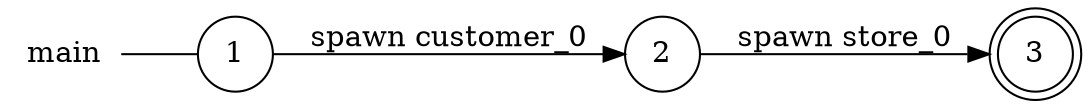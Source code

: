 digraph main {
	rankdir="LR";
	n_0 [label="main", shape="plaintext"];
	n_1 [id="1", shape=circle, label="1"];
	n_0 -> n_1 [arrowhead=none];
	n_2 [id="2", shape=circle, label="2"];
	n_3 [id="3", shape=doublecircle, label="3"];

	n_2 -> n_3 [id="[$e|1]", label="spawn store_0"];
	n_1 -> n_2 [id="[$e|0]", label="spawn customer_0"];
}
